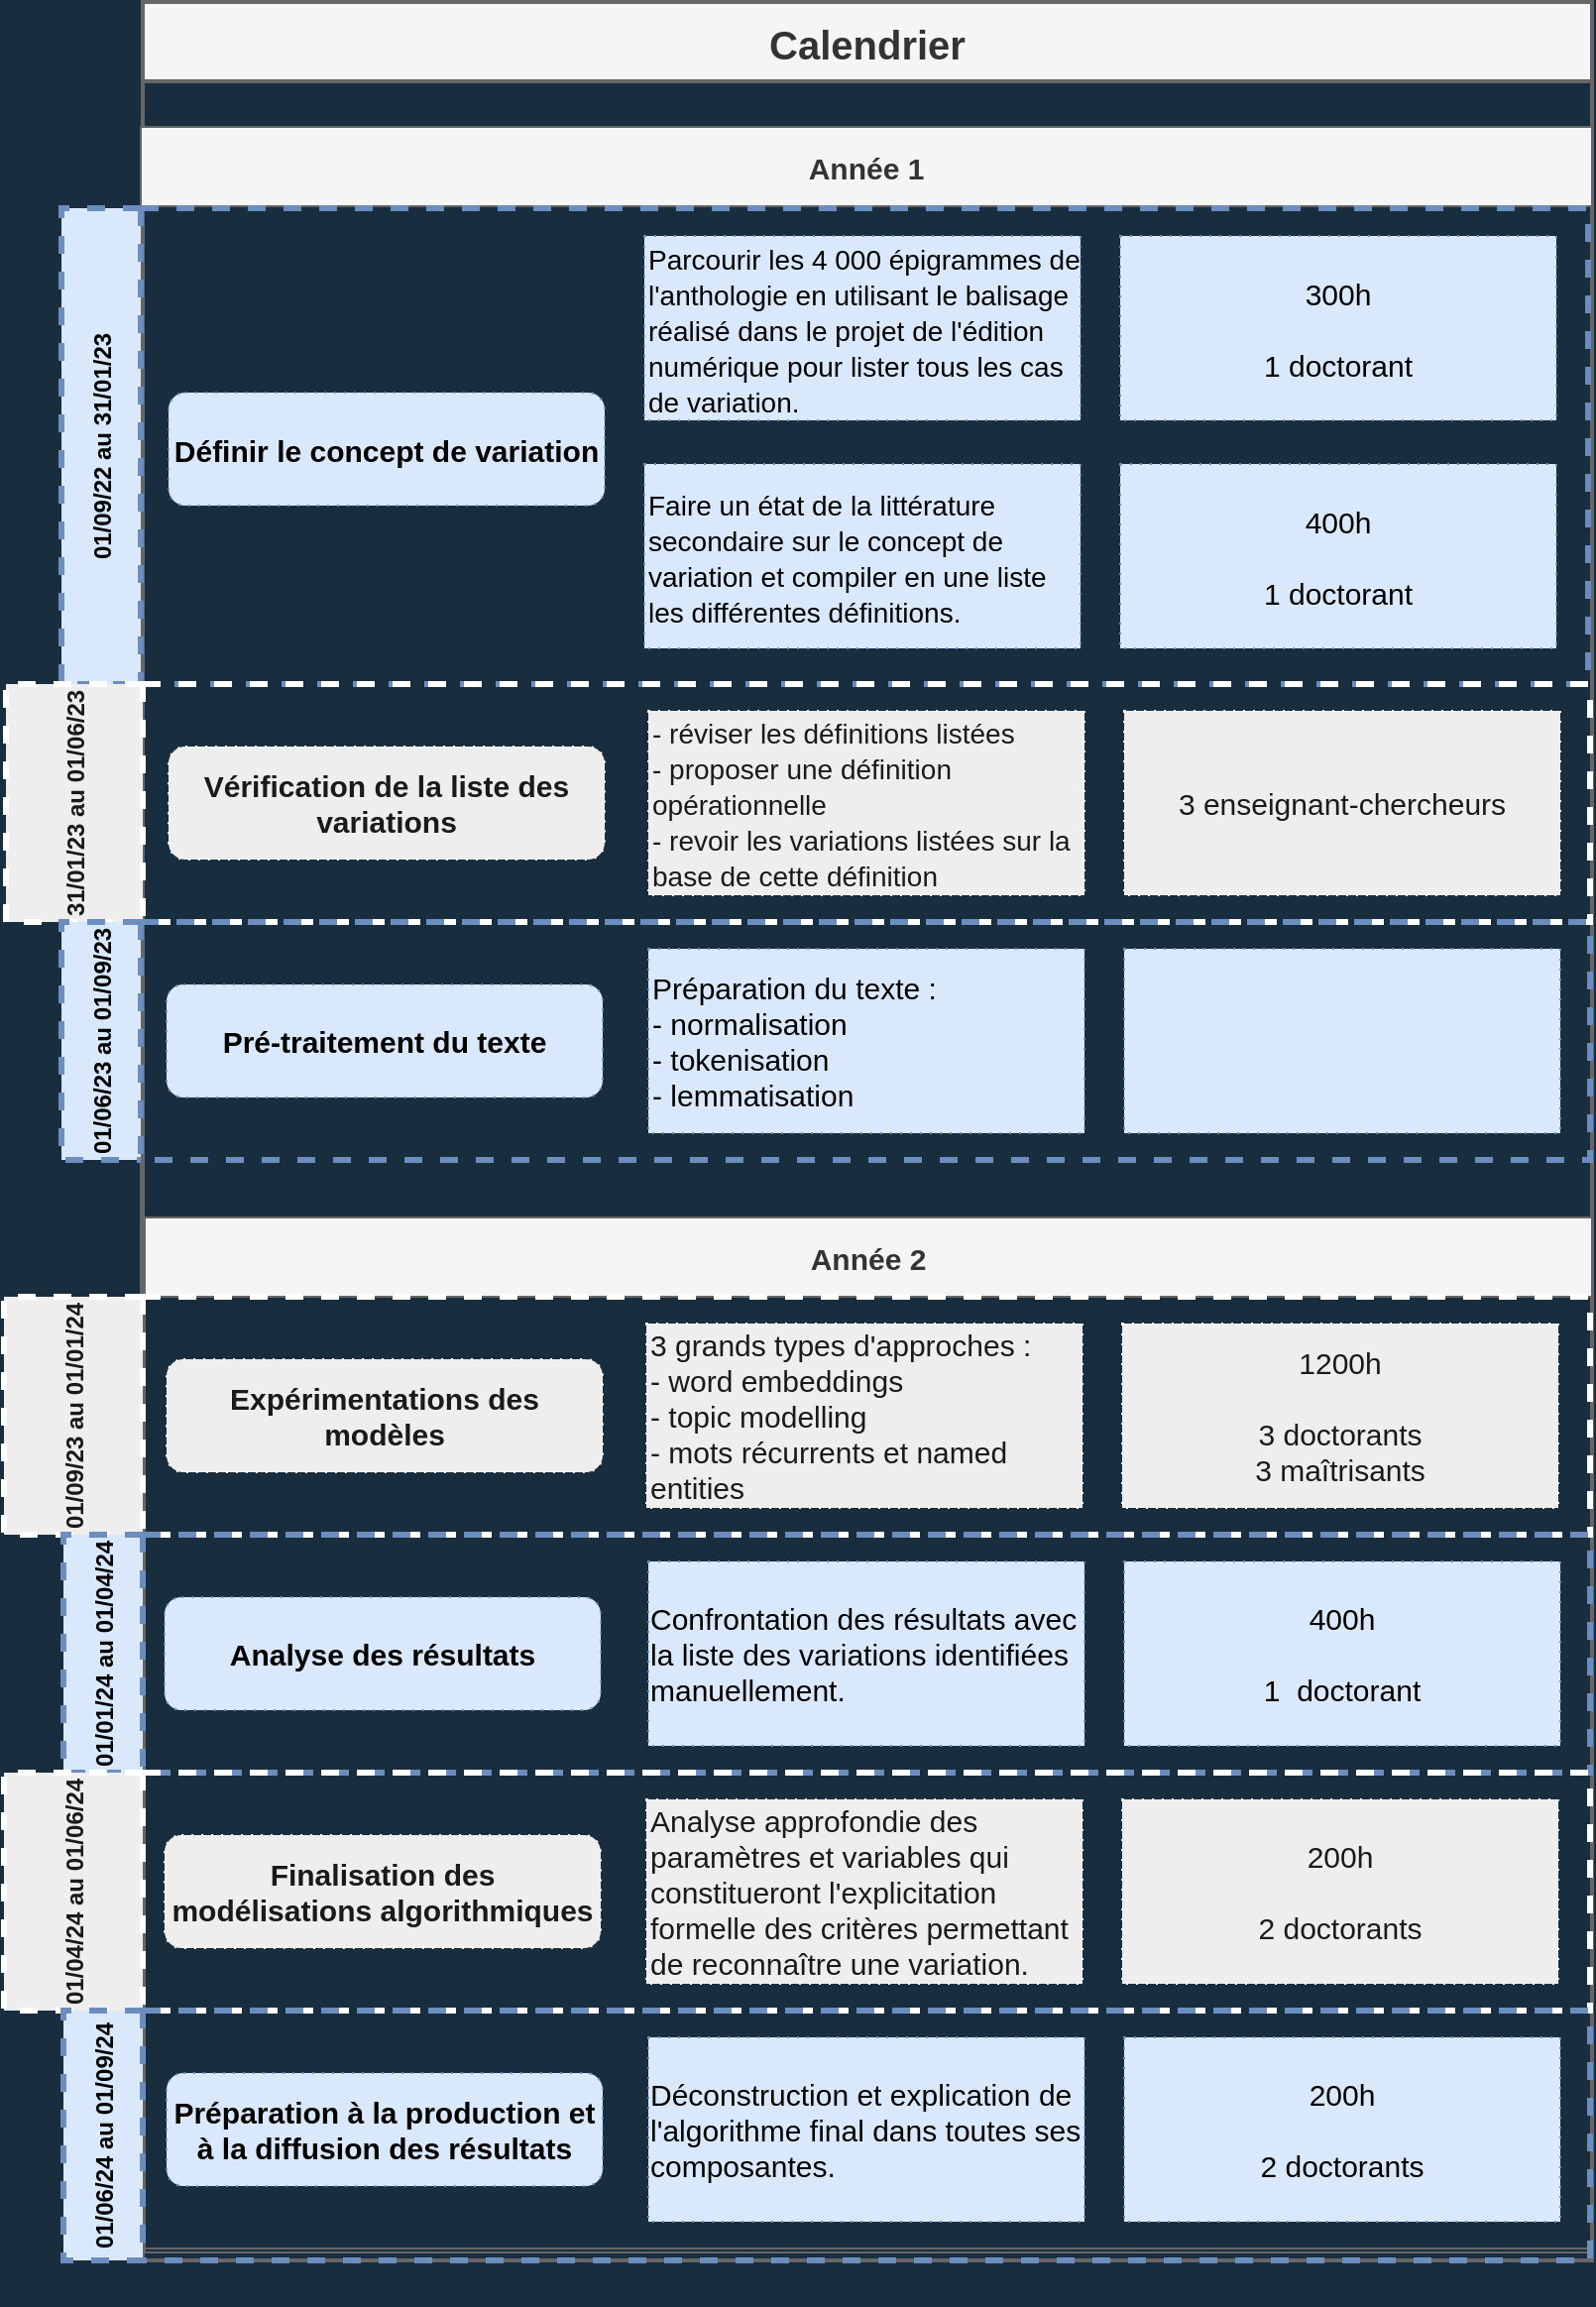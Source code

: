 <mxfile version="16.2.7" type="github">
  <diagram id="nSknkcODzsTG4G_3UIwG" name="Page-1">
    <mxGraphModel dx="1350" dy="793" grid="1" gridSize="10" guides="1" tooltips="1" connect="1" arrows="1" fold="1" page="1" pageScale="1" pageWidth="827" pageHeight="1169" background="#182E3E" math="0" shadow="0">
      <root>
        <mxCell id="0" />
        <mxCell id="1" parent="0" />
        <mxCell id="KtcMa4PKy6_l-OY6IkqE-1" value="Calendrier" style="swimlane;startSize=40;fillColor=#f5f5f5;strokeColor=#666666;fontSize=20;strokeWidth=2;fontColor=#333333;" vertex="1" parent="1">
          <mxGeometry x="80" y="1" width="731" height="1139" as="geometry" />
        </mxCell>
        <mxCell id="KtcMa4PKy6_l-OY6IkqE-2" value="Année 1" style="swimlane;startSize=40;fillColor=#f5f5f5;strokeColor=#666666;fontSize=15;fontColor=#333333;" vertex="1" parent="KtcMa4PKy6_l-OY6IkqE-1">
          <mxGeometry x="-1" y="63" width="732" height="1070" as="geometry" />
        </mxCell>
        <mxCell id="KtcMa4PKy6_l-OY6IkqE-3" value="01/09/22 au 31/01/23" style="swimlane;horizontal=0;dashed=1;startSize=40;fontSize=12;strokeWidth=3;strokeColor=#6c8ebf;fillColor=#dae8fc;" vertex="1" parent="KtcMa4PKy6_l-OY6IkqE-2">
          <mxGeometry x="-40" y="41" width="770" height="240" as="geometry" />
        </mxCell>
        <mxCell id="KtcMa4PKy6_l-OY6IkqE-4" value="" style="edgeStyle=orthogonalEdgeStyle;rounded=0;orthogonalLoop=1;jettySize=auto;html=1;fontFamily=Garamond;fontSize=17;fontColor=#FFFFFF;endSize=6;strokeColor=#FFFFFF;strokeWidth=3;startArrow=none;labelBackgroundColor=#182E3E;" edge="1" parent="KtcMa4PKy6_l-OY6IkqE-3">
          <mxGeometry relative="1" as="geometry">
            <mxPoint x="380" y="139" as="sourcePoint" />
            <mxPoint x="380" y="139" as="targetPoint" />
          </mxGeometry>
        </mxCell>
        <mxCell id="KtcMa4PKy6_l-OY6IkqE-5" value="&lt;p&gt;&lt;b&gt;Définir le concept de variation&lt;/b&gt;&lt;/p&gt;" style="rounded=1;whiteSpace=wrap;html=1;dashed=1;fontSize=15;fillColor=#dae8fc;strokeColor=#6c8ebf;dashPattern=1 4;align=center;" vertex="1" parent="KtcMa4PKy6_l-OY6IkqE-3">
          <mxGeometry x="54" y="93" width="220" height="57" as="geometry" />
        </mxCell>
        <mxCell id="KtcMa4PKy6_l-OY6IkqE-6" value="&lt;div align=&quot;left&quot;&gt;&lt;font style=&quot;font-size: 14px&quot;&gt;Parcourir les 4 000 épigrammes de l&#39;anthologie en utilisant le balisage réalisé dans le projet de l&#39;édition numérique pour lister tous les cas de variation.&lt;/font&gt;&lt;/div&gt;" style="rounded=0;whiteSpace=wrap;html=1;dashed=1;fontSize=15;fillColor=#dae8fc;strokeColor=#6c8ebf;dashPattern=1 4;align=left;sketch=0;shadow=0;" vertex="1" parent="KtcMa4PKy6_l-OY6IkqE-3">
          <mxGeometry x="294" y="14" width="220" height="93" as="geometry" />
        </mxCell>
        <mxCell id="KtcMa4PKy6_l-OY6IkqE-7" value="&lt;div&gt;300h&lt;/div&gt;&lt;div&gt;&lt;br&gt;&lt;/div&gt;&lt;div&gt;1 doctorant&lt;br&gt;&lt;/div&gt;" style="rounded=0;whiteSpace=wrap;html=1;dashed=1;fontSize=15;fillColor=#dae8fc;strokeColor=#6c8ebf;dashPattern=1 4;align=center;" vertex="1" parent="KtcMa4PKy6_l-OY6IkqE-3">
          <mxGeometry x="534" y="14" width="220" height="93" as="geometry" />
        </mxCell>
        <mxCell id="KtcMa4PKy6_l-OY6IkqE-8" value="&lt;div align=&quot;left&quot;&gt;&lt;font style=&quot;font-size: 14px&quot;&gt;Faire un état de la littérature secondaire sur le concept de variation et compiler en une liste les différentes définitions.&lt;/font&gt;&lt;/div&gt;" style="rounded=0;whiteSpace=wrap;html=1;dashed=1;fontSize=15;fillColor=#dae8fc;strokeColor=#6c8ebf;dashPattern=1 4;align=left;" vertex="1" parent="KtcMa4PKy6_l-OY6IkqE-3">
          <mxGeometry x="294" y="129" width="220" height="93" as="geometry" />
        </mxCell>
        <mxCell id="KtcMa4PKy6_l-OY6IkqE-9" value="&lt;div&gt;400h&lt;/div&gt;&lt;div&gt;&lt;br&gt;&lt;/div&gt;&lt;div&gt;1 doctorant&lt;br&gt;&lt;/div&gt;" style="rounded=0;whiteSpace=wrap;html=1;dashed=1;fontSize=15;fillColor=#dae8fc;strokeColor=#6c8ebf;dashPattern=1 4;align=center;" vertex="1" parent="KtcMa4PKy6_l-OY6IkqE-3">
          <mxGeometry x="534" y="129" width="220" height="93" as="geometry" />
        </mxCell>
        <mxCell id="KtcMa4PKy6_l-OY6IkqE-10" value="Année 2" style="swimlane;startSize=40;fillColor=#f5f5f5;strokeColor=#666666;fontSize=15;rounded=0;fontColor=#333333;" vertex="1" parent="KtcMa4PKy6_l-OY6IkqE-2">
          <mxGeometry x="2" y="550" width="730" height="522" as="geometry">
            <mxRectangle y="519" width="90" height="40" as="alternateBounds" />
          </mxGeometry>
        </mxCell>
        <mxCell id="KtcMa4PKy6_l-OY6IkqE-11" value="31/01/23 au 01/06/23" style="swimlane;horizontal=0;startSize=69;fontSize=12;strokeWidth=3;strokeColor=#FFFFFF;fontColor=#1A1A1A;dashed=1;fillColor=#EEEEEE;" vertex="1" parent="1">
          <mxGeometry x="11" y="345" width="799" height="120" as="geometry" />
        </mxCell>
        <mxCell id="KtcMa4PKy6_l-OY6IkqE-12" value="" style="edgeStyle=orthogonalEdgeStyle;rounded=0;orthogonalLoop=1;jettySize=auto;html=1;fontFamily=Garamond;fontSize=17;fontColor=#FFFFFF;endSize=6;strokeColor=#FFFFFF;strokeWidth=3;startArrow=none;labelBackgroundColor=#182E3E;" edge="1" parent="KtcMa4PKy6_l-OY6IkqE-11">
          <mxGeometry relative="1" as="geometry">
            <mxPoint x="380" y="139" as="sourcePoint" />
            <mxPoint x="380" y="139" as="targetPoint" />
          </mxGeometry>
        </mxCell>
        <mxCell id="KtcMa4PKy6_l-OY6IkqE-13" value="&lt;div align=&quot;left&quot;&gt;&lt;font style=&quot;font-size: 14px&quot;&gt;- réviser les définitions listées&lt;/font&gt;&lt;br&gt;&lt;font style=&quot;font-size: 14px&quot;&gt;- proposer une définition opérationnelle &lt;/font&gt;&lt;br&gt;&lt;font style=&quot;font-size: 14px&quot;&gt;- revoir les variations listées sur la base de cette définition&lt;/font&gt;&lt;/div&gt;" style="rounded=0;whiteSpace=wrap;html=1;dashed=1;fontSize=15;fillColor=#EEEEEE;strokeColor=#FFFFFF;dashPattern=1 4;align=left;fontColor=#1A1A1A;" vertex="1" parent="KtcMa4PKy6_l-OY6IkqE-11">
          <mxGeometry x="324" y="13.5" width="220" height="93" as="geometry" />
        </mxCell>
        <mxCell id="KtcMa4PKy6_l-OY6IkqE-14" value="3 enseignant-chercheurs" style="rounded=0;whiteSpace=wrap;html=1;dashed=1;fontSize=15;fillColor=#EEEEEE;strokeColor=#FFFFFF;dashPattern=1 4;align=center;fontColor=#1A1A1A;" vertex="1" parent="KtcMa4PKy6_l-OY6IkqE-11">
          <mxGeometry x="564" y="13.5" width="220" height="93" as="geometry" />
        </mxCell>
        <mxCell id="KtcMa4PKy6_l-OY6IkqE-15" value="&lt;b&gt;Vérification de la liste des variations&lt;/b&gt;" style="rounded=1;whiteSpace=wrap;html=1;dashed=1;fontSize=15;fillColor=#EEEEEE;strokeColor=#FFFFFF;dashPattern=1 4;align=center;fontColor=#1A1A1A;" vertex="1" parent="KtcMa4PKy6_l-OY6IkqE-11">
          <mxGeometry x="82" y="31.5" width="220" height="57" as="geometry" />
        </mxCell>
        <mxCell id="KtcMa4PKy6_l-OY6IkqE-16" value="01/06/23 au 01/09/23" style="swimlane;horizontal=0;dashed=1;startSize=40;fontSize=12;strokeWidth=3;strokeColor=#6c8ebf;fillColor=#dae8fc;" vertex="1" parent="1">
          <mxGeometry x="39" y="465" width="771" height="120" as="geometry" />
        </mxCell>
        <mxCell id="KtcMa4PKy6_l-OY6IkqE-17" value="" style="edgeStyle=orthogonalEdgeStyle;rounded=0;orthogonalLoop=1;jettySize=auto;html=1;fontFamily=Garamond;fontSize=17;fontColor=#FFFFFF;endSize=6;strokeColor=#FFFFFF;strokeWidth=3;startArrow=none;labelBackgroundColor=#182E3E;" edge="1" parent="KtcMa4PKy6_l-OY6IkqE-16">
          <mxGeometry relative="1" as="geometry">
            <mxPoint x="380" y="193" as="sourcePoint" />
            <mxPoint x="380" y="193" as="targetPoint" />
          </mxGeometry>
        </mxCell>
        <mxCell id="KtcMa4PKy6_l-OY6IkqE-18" value="&lt;div align=&quot;left&quot;&gt;Préparation du texte :&lt;/div&gt;&lt;div align=&quot;left&quot;&gt;- normalisation&lt;/div&gt;&lt;div align=&quot;left&quot;&gt;- tokenisation&lt;/div&gt;&lt;div align=&quot;left&quot;&gt;- lemmatisation&lt;br&gt;&lt;/div&gt;" style="rounded=0;whiteSpace=wrap;html=1;dashed=1;fontSize=15;fillColor=#dae8fc;strokeColor=#6c8ebf;dashPattern=1 4;align=left;" vertex="1" parent="KtcMa4PKy6_l-OY6IkqE-16">
          <mxGeometry x="296" y="13.5" width="220" height="93" as="geometry" />
        </mxCell>
        <mxCell id="KtcMa4PKy6_l-OY6IkqE-19" value="" style="rounded=0;whiteSpace=wrap;html=1;dashed=1;fontSize=15;fillColor=#dae8fc;strokeColor=#6c8ebf;dashPattern=1 4;align=center;" vertex="1" parent="KtcMa4PKy6_l-OY6IkqE-16">
          <mxGeometry x="536" y="13.5" width="220" height="93" as="geometry" />
        </mxCell>
        <mxCell id="KtcMa4PKy6_l-OY6IkqE-20" value="&lt;b&gt;Pré-traitement du texte&lt;/b&gt;" style="rounded=1;whiteSpace=wrap;html=1;dashed=1;fontSize=15;fillColor=#dae8fc;strokeColor=#6c8ebf;dashPattern=1 4;align=center;" vertex="1" parent="KtcMa4PKy6_l-OY6IkqE-16">
          <mxGeometry x="53" y="31.5" width="220" height="57" as="geometry" />
        </mxCell>
        <mxCell id="KtcMa4PKy6_l-OY6IkqE-21" value="01/09/23 au 01/01/24" style="swimlane;horizontal=0;dashed=1;startSize=70;fontSize=12;strokeWidth=3;strokeColor=#FFFFFF;fontColor=#1A1A1A;fillColor=#EEEEEE;" vertex="1" parent="1">
          <mxGeometry x="10" y="654" width="800" height="120" as="geometry">
            <mxRectangle x="10" y="600" width="30" height="140" as="alternateBounds" />
          </mxGeometry>
        </mxCell>
        <mxCell id="KtcMa4PKy6_l-OY6IkqE-22" value="" style="edgeStyle=orthogonalEdgeStyle;rounded=0;orthogonalLoop=1;jettySize=auto;html=1;fontFamily=Garamond;fontSize=17;fontColor=#FFFFFF;endSize=6;strokeColor=#FFFFFF;strokeWidth=3;startArrow=none;labelBackgroundColor=#182E3E;" edge="1" parent="KtcMa4PKy6_l-OY6IkqE-21">
          <mxGeometry relative="1" as="geometry">
            <mxPoint x="380" y="139" as="sourcePoint" />
            <mxPoint x="380" y="139" as="targetPoint" />
          </mxGeometry>
        </mxCell>
        <mxCell id="KtcMa4PKy6_l-OY6IkqE-23" value="&lt;div align=&quot;left&quot;&gt;3 grands types d&#39;approches :&lt;br&gt;- word embeddings&lt;br&gt;- topic modelling&lt;br&gt;- mots récurrents et named entities&lt;/div&gt;" style="rounded=0;whiteSpace=wrap;html=1;dashed=1;fontSize=15;fillColor=#EEEEEE;strokeColor=#FFFFFF;dashPattern=1 4;align=left;fontColor=#1A1A1A;" vertex="1" parent="KtcMa4PKy6_l-OY6IkqE-21">
          <mxGeometry x="324" y="13.5" width="220" height="93" as="geometry" />
        </mxCell>
        <mxCell id="KtcMa4PKy6_l-OY6IkqE-24" value="&lt;div&gt;1200h&lt;br&gt;&lt;/div&gt;&lt;div&gt;&lt;br&gt;&lt;/div&gt;&lt;div&gt;3 doctorants&lt;/div&gt;&lt;div&gt;3 maîtrisants&lt;br&gt;&lt;/div&gt;" style="rounded=0;whiteSpace=wrap;html=1;dashed=1;fontSize=15;fillColor=#EEEEEE;strokeColor=#FFFFFF;dashPattern=1 4;align=center;fontColor=#1A1A1A;" vertex="1" parent="KtcMa4PKy6_l-OY6IkqE-21">
          <mxGeometry x="564" y="13.5" width="220" height="93" as="geometry" />
        </mxCell>
        <mxCell id="KtcMa4PKy6_l-OY6IkqE-25" value="&lt;b&gt;Expérimentations des modèles&lt;/b&gt;" style="rounded=1;whiteSpace=wrap;html=1;dashed=1;fontSize=15;fillColor=#EEEEEE;strokeColor=#FFFFFF;dashPattern=1 4;align=center;fontColor=#1A1A1A;" vertex="1" parent="KtcMa4PKy6_l-OY6IkqE-21">
          <mxGeometry x="82" y="31.5" width="220" height="57" as="geometry" />
        </mxCell>
        <mxCell id="KtcMa4PKy6_l-OY6IkqE-26" value="01/01/24 au 01/04/24" style="swimlane;horizontal=0;dashed=1;startSize=40;fontSize=12;strokeWidth=3;strokeColor=#6c8ebf;fillColor=#dae8fc;" vertex="1" parent="1">
          <mxGeometry x="40" y="774" width="770" height="120" as="geometry" />
        </mxCell>
        <mxCell id="KtcMa4PKy6_l-OY6IkqE-27" value="" style="edgeStyle=orthogonalEdgeStyle;rounded=0;orthogonalLoop=1;jettySize=auto;html=1;fontFamily=Garamond;fontSize=17;fontColor=#FFFFFF;endSize=6;strokeColor=#FFFFFF;strokeWidth=3;startArrow=none;labelBackgroundColor=#182E3E;" edge="1" parent="KtcMa4PKy6_l-OY6IkqE-26">
          <mxGeometry relative="1" as="geometry">
            <mxPoint x="380" y="139" as="sourcePoint" />
            <mxPoint x="380" y="139" as="targetPoint" />
          </mxGeometry>
        </mxCell>
        <mxCell id="KtcMa4PKy6_l-OY6IkqE-28" value="&lt;div align=&quot;left&quot;&gt;Confrontation des résultats avec la liste des variations identifiées manuellement.&lt;br&gt;&lt;/div&gt;" style="rounded=0;whiteSpace=wrap;html=1;dashed=1;fontSize=15;fillColor=#dae8fc;strokeColor=#6c8ebf;dashPattern=1 4;align=center;" vertex="1" parent="KtcMa4PKy6_l-OY6IkqE-26">
          <mxGeometry x="295" y="13.5" width="220" height="93" as="geometry" />
        </mxCell>
        <mxCell id="KtcMa4PKy6_l-OY6IkqE-29" value="&lt;div&gt;400h&lt;/div&gt;&lt;div&gt;&lt;br&gt;&lt;/div&gt;&lt;div&gt;1&amp;nbsp; doctorant&lt;br&gt;&lt;/div&gt;" style="rounded=0;whiteSpace=wrap;html=1;dashed=1;fontSize=15;fillColor=#dae8fc;strokeColor=#6c8ebf;dashPattern=1 4;align=center;" vertex="1" parent="KtcMa4PKy6_l-OY6IkqE-26">
          <mxGeometry x="535" y="13.5" width="220" height="93" as="geometry" />
        </mxCell>
        <mxCell id="KtcMa4PKy6_l-OY6IkqE-30" value="&lt;b&gt;Analyse des résultats&lt;/b&gt;" style="rounded=1;whiteSpace=wrap;html=1;dashed=1;fontSize=15;fillColor=#dae8fc;strokeColor=#6c8ebf;dashPattern=1 4;align=center;" vertex="1" parent="KtcMa4PKy6_l-OY6IkqE-26">
          <mxGeometry x="51" y="31.5" width="220" height="57" as="geometry" />
        </mxCell>
        <mxCell id="KtcMa4PKy6_l-OY6IkqE-31" value="01/04/24 au 01/06/24" style="swimlane;horizontal=0;dashed=1;startSize=70;fontSize=12;strokeWidth=3;strokeColor=#FFFFFF;fontColor=#1A1A1A;fillColor=#EEEEEE;" vertex="1" parent="1">
          <mxGeometry x="10" y="894" width="800" height="120" as="geometry" />
        </mxCell>
        <mxCell id="KtcMa4PKy6_l-OY6IkqE-32" value="" style="edgeStyle=orthogonalEdgeStyle;rounded=0;orthogonalLoop=1;jettySize=auto;html=1;fontFamily=Garamond;fontSize=17;fontColor=#FFFFFF;endSize=6;strokeColor=#FFFFFF;strokeWidth=3;startArrow=none;labelBackgroundColor=#182E3E;" edge="1" parent="KtcMa4PKy6_l-OY6IkqE-31">
          <mxGeometry relative="1" as="geometry">
            <mxPoint x="380" y="139" as="sourcePoint" />
            <mxPoint x="380" y="139" as="targetPoint" />
          </mxGeometry>
        </mxCell>
        <mxCell id="KtcMa4PKy6_l-OY6IkqE-33" value="&lt;div align=&quot;left&quot;&gt;Analyse approfondie des paramètres et variables qui constitueront l&#39;explicitation formelle des critères permettant de reconnaître une variation.&lt;/div&gt;" style="rounded=0;whiteSpace=wrap;html=1;dashed=1;fontSize=15;fillColor=#EEEEEE;strokeColor=#FFFFFF;dashPattern=1 4;align=left;fontColor=#1A1A1A;" vertex="1" parent="KtcMa4PKy6_l-OY6IkqE-31">
          <mxGeometry x="324" y="13.5" width="220" height="93" as="geometry" />
        </mxCell>
        <mxCell id="KtcMa4PKy6_l-OY6IkqE-34" value="&lt;div&gt;200h&lt;/div&gt;&lt;div&gt;&lt;br&gt;&lt;/div&gt;&lt;div&gt;2 doctorants&lt;br&gt;&lt;/div&gt;" style="rounded=0;whiteSpace=wrap;html=1;dashed=1;fontSize=15;fillColor=#EEEEEE;strokeColor=#FFFFFF;dashPattern=1 4;align=center;fontColor=#1A1A1A;" vertex="1" parent="KtcMa4PKy6_l-OY6IkqE-31">
          <mxGeometry x="564" y="13.5" width="220" height="93" as="geometry" />
        </mxCell>
        <mxCell id="KtcMa4PKy6_l-OY6IkqE-35" value="&lt;b&gt;Finalisation des modélisations algorithmiques&lt;/b&gt;" style="rounded=1;whiteSpace=wrap;html=1;dashed=1;fontSize=15;fillColor=#EEEEEE;strokeColor=#FFFFFF;dashPattern=1 4;align=center;fontColor=#1A1A1A;" vertex="1" parent="KtcMa4PKy6_l-OY6IkqE-31">
          <mxGeometry x="81" y="31.5" width="220" height="57" as="geometry" />
        </mxCell>
        <mxCell id="KtcMa4PKy6_l-OY6IkqE-36" value="01/06/24 au 01/09/24" style="swimlane;horizontal=0;dashed=1;startSize=40;fontSize=12;strokeWidth=3;strokeColor=#6c8ebf;fillColor=#dae8fc;" vertex="1" parent="1">
          <mxGeometry x="40" y="1014" width="770" height="126" as="geometry" />
        </mxCell>
        <mxCell id="KtcMa4PKy6_l-OY6IkqE-37" value="" style="edgeStyle=orthogonalEdgeStyle;rounded=0;orthogonalLoop=1;jettySize=auto;html=1;fontFamily=Garamond;fontSize=17;fontColor=#FFFFFF;endSize=6;strokeColor=#FFFFFF;strokeWidth=3;startArrow=none;labelBackgroundColor=#182E3E;" edge="1" parent="KtcMa4PKy6_l-OY6IkqE-36">
          <mxGeometry relative="1" as="geometry">
            <mxPoint x="380" y="139" as="sourcePoint" />
            <mxPoint x="380" y="139" as="targetPoint" />
          </mxGeometry>
        </mxCell>
        <mxCell id="KtcMa4PKy6_l-OY6IkqE-38" value="&lt;div align=&quot;left&quot;&gt;Déconstruction et explication de l&#39;algorithme final dans toutes ses composantes.&lt;br&gt;&lt;/div&gt;" style="rounded=0;whiteSpace=wrap;html=1;dashed=1;fontSize=15;fillColor=#dae8fc;strokeColor=#6c8ebf;dashPattern=1 4;align=center;" vertex="1" parent="KtcMa4PKy6_l-OY6IkqE-36">
          <mxGeometry x="295" y="13.5" width="220" height="93" as="geometry" />
        </mxCell>
        <mxCell id="KtcMa4PKy6_l-OY6IkqE-39" value="200h&lt;div&gt;&lt;br&gt;&lt;/div&gt;&lt;div&gt;2 doctorants&lt;br&gt;&lt;/div&gt;" style="rounded=0;whiteSpace=wrap;html=1;dashed=1;fontSize=15;fillColor=#dae8fc;strokeColor=#6c8ebf;dashPattern=1 4;align=center;" vertex="1" parent="KtcMa4PKy6_l-OY6IkqE-36">
          <mxGeometry x="535" y="13.5" width="220" height="93" as="geometry" />
        </mxCell>
        <mxCell id="KtcMa4PKy6_l-OY6IkqE-40" value="&lt;b&gt;Préparation à la production et à la diffusion des résultats&lt;/b&gt;" style="rounded=1;whiteSpace=wrap;html=1;dashed=1;fontSize=15;fillColor=#dae8fc;strokeColor=#6c8ebf;dashPattern=1 4;align=center;" vertex="1" parent="KtcMa4PKy6_l-OY6IkqE-36">
          <mxGeometry x="52" y="31.5" width="220" height="57" as="geometry" />
        </mxCell>
      </root>
    </mxGraphModel>
  </diagram>
</mxfile>
